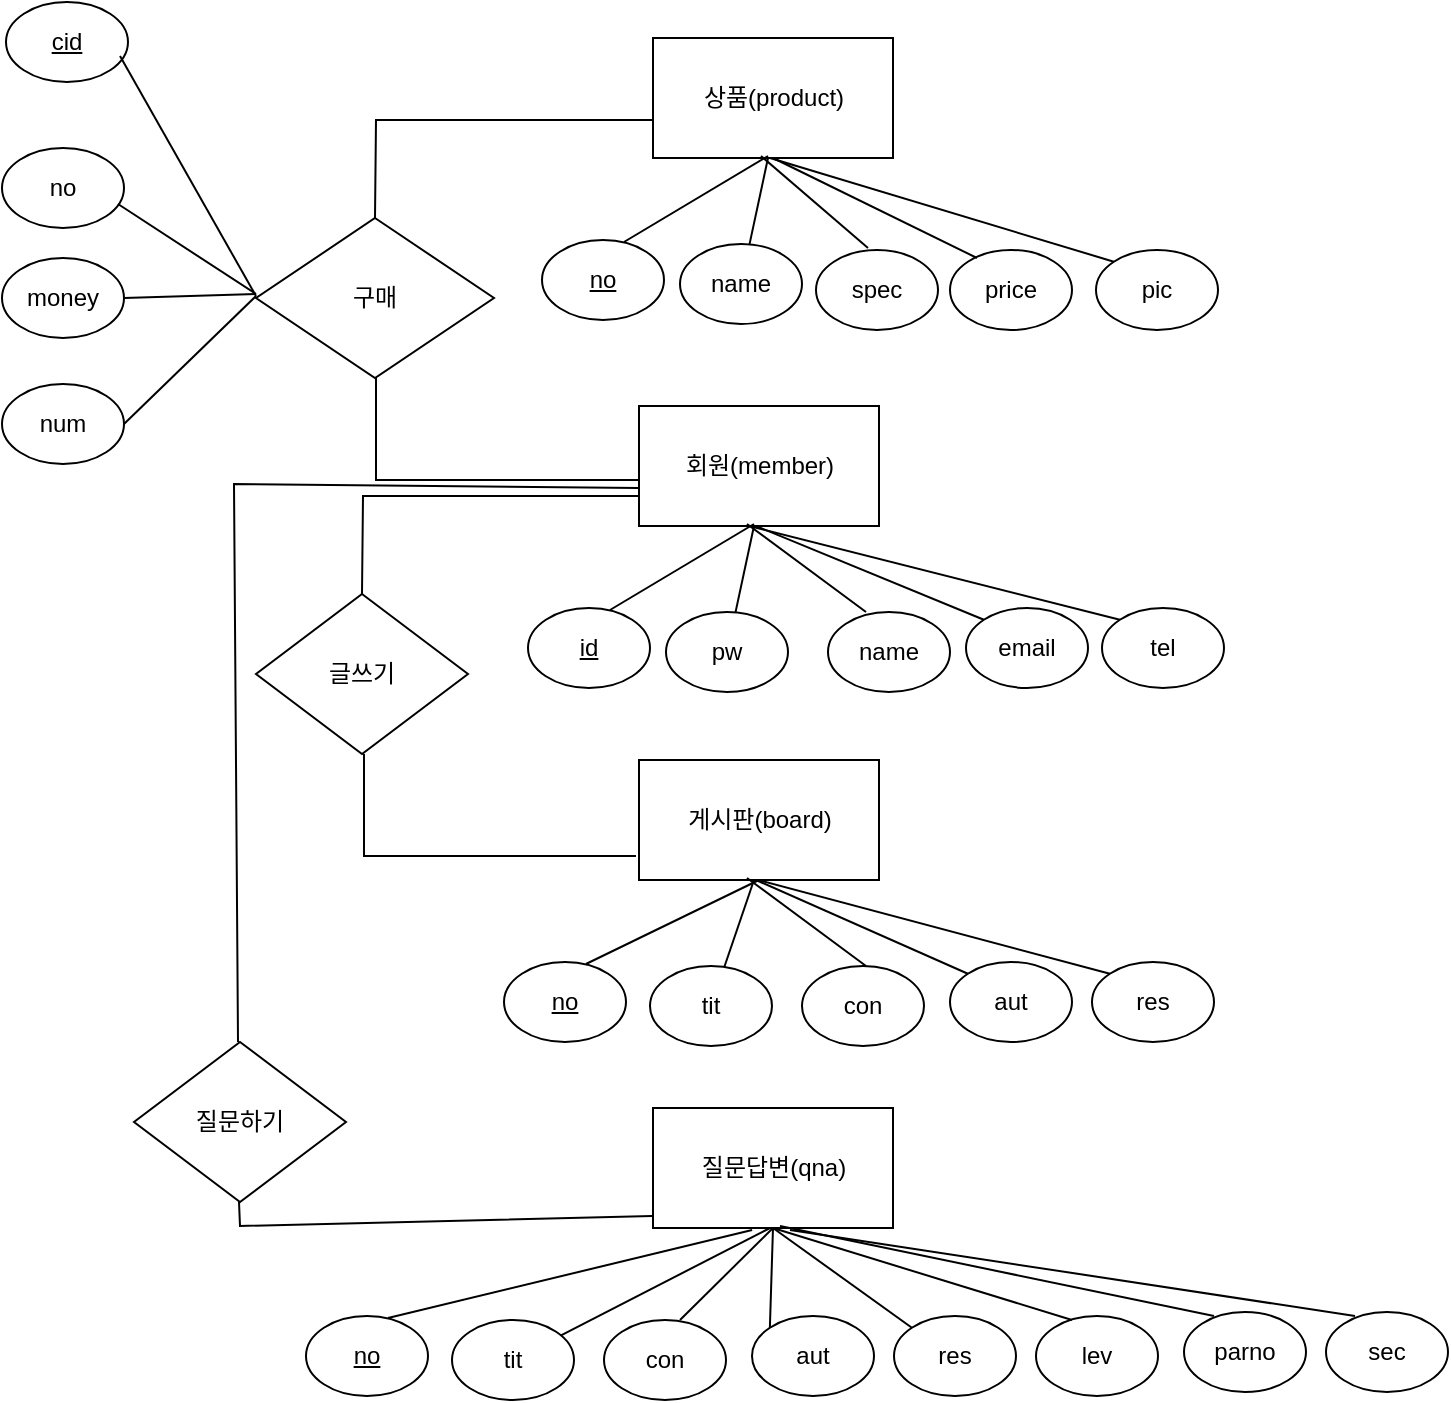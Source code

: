 <mxfile version="20.4.2" type="github">
  <diagram id="R2lEEEUBdFMjLlhIrx00" name="Page-1">
    <mxGraphModel dx="1662" dy="705" grid="0" gridSize="10" guides="1" tooltips="1" connect="1" arrows="1" fold="1" page="1" pageScale="1" pageWidth="850" pageHeight="1100" math="0" shadow="0" extFonts="Permanent Marker^https://fonts.googleapis.com/css?family=Permanent+Marker">
      <root>
        <mxCell id="0" />
        <mxCell id="1" parent="0" />
        <mxCell id="aYFYS4dmWl72IjPVExNx-1" value="회원(member)" style="rounded=0;whiteSpace=wrap;html=1;" parent="1" vertex="1">
          <mxGeometry x="414.5" y="290" width="120" height="60" as="geometry" />
        </mxCell>
        <mxCell id="aYFYS4dmWl72IjPVExNx-4" value="글쓰기" style="rhombus;whiteSpace=wrap;html=1;" parent="1" vertex="1">
          <mxGeometry x="223" y="384" width="106" height="80" as="geometry" />
        </mxCell>
        <mxCell id="aYFYS4dmWl72IjPVExNx-5" value="구매" style="rhombus;whiteSpace=wrap;html=1;" parent="1" vertex="1">
          <mxGeometry x="223" y="196" width="119" height="80" as="geometry" />
        </mxCell>
        <mxCell id="aYFYS4dmWl72IjPVExNx-7" value="&lt;u&gt;id&lt;/u&gt;" style="ellipse;whiteSpace=wrap;html=1;" parent="1" vertex="1">
          <mxGeometry x="359" y="391" width="61" height="40" as="geometry" />
        </mxCell>
        <mxCell id="aYFYS4dmWl72IjPVExNx-8" value="pw" style="ellipse;whiteSpace=wrap;html=1;" parent="1" vertex="1">
          <mxGeometry x="428" y="393" width="61" height="40" as="geometry" />
        </mxCell>
        <mxCell id="aYFYS4dmWl72IjPVExNx-9" value="name" style="ellipse;whiteSpace=wrap;html=1;" parent="1" vertex="1">
          <mxGeometry x="509" y="393" width="61" height="40" as="geometry" />
        </mxCell>
        <mxCell id="aYFYS4dmWl72IjPVExNx-10" value="email" style="ellipse;whiteSpace=wrap;html=1;" parent="1" vertex="1">
          <mxGeometry x="578" y="391" width="61" height="40" as="geometry" />
        </mxCell>
        <mxCell id="aYFYS4dmWl72IjPVExNx-22" value="" style="endArrow=none;html=1;rounded=0;exitX=0.672;exitY=0.025;exitDx=0;exitDy=0;exitPerimeter=0;" parent="1" source="aYFYS4dmWl72IjPVExNx-7" edge="1">
          <mxGeometry width="50" height="50" relative="1" as="geometry">
            <mxPoint x="422" y="399" as="sourcePoint" />
            <mxPoint x="472" y="349" as="targetPoint" />
          </mxGeometry>
        </mxCell>
        <mxCell id="aYFYS4dmWl72IjPVExNx-24" value="" style="endArrow=none;html=1;rounded=0;" parent="1" source="aYFYS4dmWl72IjPVExNx-8" edge="1">
          <mxGeometry width="50" height="50" relative="1" as="geometry">
            <mxPoint x="434.992" y="402" as="sourcePoint" />
            <mxPoint x="472" y="350" as="targetPoint" />
          </mxGeometry>
        </mxCell>
        <mxCell id="aYFYS4dmWl72IjPVExNx-25" value="" style="endArrow=none;html=1;rounded=0;entryX=0.45;entryY=0.983;entryDx=0;entryDy=0;entryPerimeter=0;" parent="1" target="aYFYS4dmWl72IjPVExNx-1" edge="1">
          <mxGeometry width="50" height="50" relative="1" as="geometry">
            <mxPoint x="528" y="393" as="sourcePoint" />
            <mxPoint x="492" y="369" as="targetPoint" />
          </mxGeometry>
        </mxCell>
        <mxCell id="aYFYS4dmWl72IjPVExNx-26" value="" style="endArrow=none;html=1;rounded=0;exitX=0;exitY=0;exitDx=0;exitDy=0;" parent="1" source="aYFYS4dmWl72IjPVExNx-10" edge="1">
          <mxGeometry width="50" height="50" relative="1" as="geometry">
            <mxPoint x="454.992" y="422" as="sourcePoint" />
            <mxPoint x="473" y="350" as="targetPoint" />
          </mxGeometry>
        </mxCell>
        <mxCell id="aYFYS4dmWl72IjPVExNx-27" value="게시판(board)" style="rounded=0;whiteSpace=wrap;html=1;" parent="1" vertex="1">
          <mxGeometry x="414.5" y="467" width="120" height="60" as="geometry" />
        </mxCell>
        <mxCell id="aYFYS4dmWl72IjPVExNx-28" value="&lt;u&gt;no&lt;/u&gt;" style="ellipse;whiteSpace=wrap;html=1;" parent="1" vertex="1">
          <mxGeometry x="347" y="568" width="61" height="40" as="geometry" />
        </mxCell>
        <mxCell id="aYFYS4dmWl72IjPVExNx-29" value="tit" style="ellipse;whiteSpace=wrap;html=1;" parent="1" vertex="1">
          <mxGeometry x="420" y="570" width="61" height="40" as="geometry" />
        </mxCell>
        <mxCell id="aYFYS4dmWl72IjPVExNx-30" value="con" style="ellipse;whiteSpace=wrap;html=1;" parent="1" vertex="1">
          <mxGeometry x="496" y="570" width="61" height="40" as="geometry" />
        </mxCell>
        <mxCell id="aYFYS4dmWl72IjPVExNx-31" value="aut" style="ellipse;whiteSpace=wrap;html=1;" parent="1" vertex="1">
          <mxGeometry x="570" y="568" width="61" height="40" as="geometry" />
        </mxCell>
        <mxCell id="aYFYS4dmWl72IjPVExNx-32" value="" style="endArrow=none;html=1;rounded=0;exitX=0.672;exitY=0.025;exitDx=0;exitDy=0;exitPerimeter=0;entryX=0.5;entryY=1;entryDx=0;entryDy=0;" parent="1" source="aYFYS4dmWl72IjPVExNx-28" target="aYFYS4dmWl72IjPVExNx-27" edge="1">
          <mxGeometry width="50" height="50" relative="1" as="geometry">
            <mxPoint x="623" y="446" as="sourcePoint" />
            <mxPoint x="673" y="396" as="targetPoint" />
          </mxGeometry>
        </mxCell>
        <mxCell id="aYFYS4dmWl72IjPVExNx-33" value="" style="endArrow=none;html=1;rounded=0;" parent="1" source="aYFYS4dmWl72IjPVExNx-29" edge="1">
          <mxGeometry width="50" height="50" relative="1" as="geometry">
            <mxPoint x="434.992" y="579" as="sourcePoint" />
            <mxPoint x="472" y="527" as="targetPoint" />
          </mxGeometry>
        </mxCell>
        <mxCell id="aYFYS4dmWl72IjPVExNx-34" value="" style="endArrow=none;html=1;rounded=0;entryX=0.45;entryY=0.983;entryDx=0;entryDy=0;entryPerimeter=0;" parent="1" target="aYFYS4dmWl72IjPVExNx-27" edge="1">
          <mxGeometry width="50" height="50" relative="1" as="geometry">
            <mxPoint x="528" y="570" as="sourcePoint" />
            <mxPoint x="492" y="546" as="targetPoint" />
          </mxGeometry>
        </mxCell>
        <mxCell id="aYFYS4dmWl72IjPVExNx-35" value="" style="endArrow=none;html=1;rounded=0;exitX=0;exitY=0;exitDx=0;exitDy=0;" parent="1" source="aYFYS4dmWl72IjPVExNx-31" edge="1">
          <mxGeometry width="50" height="50" relative="1" as="geometry">
            <mxPoint x="454.992" y="599" as="sourcePoint" />
            <mxPoint x="473" y="527" as="targetPoint" />
          </mxGeometry>
        </mxCell>
        <mxCell id="aYFYS4dmWl72IjPVExNx-37" value="상품(product)" style="rounded=0;whiteSpace=wrap;html=1;" parent="1" vertex="1">
          <mxGeometry x="421.5" y="106" width="120" height="60" as="geometry" />
        </mxCell>
        <mxCell id="aYFYS4dmWl72IjPVExNx-38" value="&lt;u&gt;no&lt;/u&gt;" style="ellipse;whiteSpace=wrap;html=1;" parent="1" vertex="1">
          <mxGeometry x="366" y="207" width="61" height="40" as="geometry" />
        </mxCell>
        <mxCell id="aYFYS4dmWl72IjPVExNx-39" value="name" style="ellipse;whiteSpace=wrap;html=1;" parent="1" vertex="1">
          <mxGeometry x="435" y="209" width="61" height="40" as="geometry" />
        </mxCell>
        <mxCell id="aYFYS4dmWl72IjPVExNx-40" value="price" style="ellipse;whiteSpace=wrap;html=1;" parent="1" vertex="1">
          <mxGeometry x="570" y="212" width="61" height="40" as="geometry" />
        </mxCell>
        <mxCell id="aYFYS4dmWl72IjPVExNx-41" value="pic" style="ellipse;whiteSpace=wrap;html=1;" parent="1" vertex="1">
          <mxGeometry x="643" y="212" width="61" height="40" as="geometry" />
        </mxCell>
        <mxCell id="aYFYS4dmWl72IjPVExNx-42" value="" style="endArrow=none;html=1;rounded=0;exitX=0.672;exitY=0.025;exitDx=0;exitDy=0;exitPerimeter=0;" parent="1" source="aYFYS4dmWl72IjPVExNx-38" edge="1">
          <mxGeometry width="50" height="50" relative="1" as="geometry">
            <mxPoint x="429" y="215" as="sourcePoint" />
            <mxPoint x="479" y="165" as="targetPoint" />
          </mxGeometry>
        </mxCell>
        <mxCell id="aYFYS4dmWl72IjPVExNx-43" value="" style="endArrow=none;html=1;rounded=0;" parent="1" source="aYFYS4dmWl72IjPVExNx-39" edge="1">
          <mxGeometry width="50" height="50" relative="1" as="geometry">
            <mxPoint x="441.992" y="218" as="sourcePoint" />
            <mxPoint x="479" y="166" as="targetPoint" />
          </mxGeometry>
        </mxCell>
        <mxCell id="aYFYS4dmWl72IjPVExNx-44" value="" style="endArrow=none;html=1;rounded=0;entryX=0.45;entryY=0.983;entryDx=0;entryDy=0;entryPerimeter=0;" parent="1" target="aYFYS4dmWl72IjPVExNx-37" edge="1">
          <mxGeometry width="50" height="50" relative="1" as="geometry">
            <mxPoint x="529" y="211" as="sourcePoint" />
            <mxPoint x="499" y="185" as="targetPoint" />
          </mxGeometry>
        </mxCell>
        <mxCell id="aYFYS4dmWl72IjPVExNx-45" value="" style="endArrow=none;html=1;rounded=0;exitX=0;exitY=0;exitDx=0;exitDy=0;" parent="1" source="aYFYS4dmWl72IjPVExNx-41" edge="1">
          <mxGeometry width="50" height="50" relative="1" as="geometry">
            <mxPoint x="461.992" y="238" as="sourcePoint" />
            <mxPoint x="480" y="166" as="targetPoint" />
          </mxGeometry>
        </mxCell>
        <mxCell id="aYFYS4dmWl72IjPVExNx-46" value="tel" style="ellipse;whiteSpace=wrap;html=1;" parent="1" vertex="1">
          <mxGeometry x="646" y="391" width="61" height="40" as="geometry" />
        </mxCell>
        <mxCell id="aYFYS4dmWl72IjPVExNx-47" value="res" style="ellipse;whiteSpace=wrap;html=1;" parent="1" vertex="1">
          <mxGeometry x="641" y="568" width="61" height="40" as="geometry" />
        </mxCell>
        <mxCell id="aYFYS4dmWl72IjPVExNx-48" value="" style="endArrow=none;html=1;rounded=0;exitX=0;exitY=0;exitDx=0;exitDy=0;" parent="1" source="aYFYS4dmWl72IjPVExNx-46" edge="1">
          <mxGeometry width="50" height="50" relative="1" as="geometry">
            <mxPoint x="583.552" y="396.741" as="sourcePoint" />
            <mxPoint x="469.44" y="350" as="targetPoint" />
          </mxGeometry>
        </mxCell>
        <mxCell id="aYFYS4dmWl72IjPVExNx-49" value="" style="endArrow=none;html=1;rounded=0;exitX=0;exitY=0;exitDx=0;exitDy=0;" parent="1" source="aYFYS4dmWl72IjPVExNx-47" edge="1">
          <mxGeometry width="50" height="50" relative="1" as="geometry">
            <mxPoint x="588.112" y="573.741" as="sourcePoint" />
            <mxPoint x="474" y="527" as="targetPoint" />
          </mxGeometry>
        </mxCell>
        <mxCell id="aYFYS4dmWl72IjPVExNx-50" value="" style="endArrow=none;html=1;rounded=0;" parent="1" edge="1">
          <mxGeometry width="50" height="50" relative="1" as="geometry">
            <mxPoint x="414" y="327" as="sourcePoint" />
            <mxPoint x="283" y="276" as="targetPoint" />
            <Array as="points">
              <mxPoint x="283" y="327" />
            </Array>
          </mxGeometry>
        </mxCell>
        <mxCell id="aYFYS4dmWl72IjPVExNx-51" value="" style="endArrow=none;html=1;rounded=0;exitX=0.5;exitY=0;exitDx=0;exitDy=0;" parent="1" source="aYFYS4dmWl72IjPVExNx-5" edge="1">
          <mxGeometry width="50" height="50" relative="1" as="geometry">
            <mxPoint x="467" y="393" as="sourcePoint" />
            <mxPoint x="421" y="147" as="targetPoint" />
            <Array as="points">
              <mxPoint x="283" y="147" />
            </Array>
          </mxGeometry>
        </mxCell>
        <mxCell id="aYFYS4dmWl72IjPVExNx-52" value="" style="endArrow=none;html=1;rounded=0;exitX=0.5;exitY=0;exitDx=0;exitDy=0;" parent="1" edge="1">
          <mxGeometry width="50" height="50" relative="1" as="geometry">
            <mxPoint x="276" y="384" as="sourcePoint" />
            <mxPoint x="414.5" y="335" as="targetPoint" />
            <Array as="points">
              <mxPoint x="276.5" y="335" />
            </Array>
          </mxGeometry>
        </mxCell>
        <mxCell id="aYFYS4dmWl72IjPVExNx-53" value="" style="endArrow=none;html=1;rounded=0;" parent="1" edge="1">
          <mxGeometry width="50" height="50" relative="1" as="geometry">
            <mxPoint x="413" y="515" as="sourcePoint" />
            <mxPoint x="277" y="464" as="targetPoint" />
            <Array as="points">
              <mxPoint x="277" y="515" />
            </Array>
          </mxGeometry>
        </mxCell>
        <mxCell id="aYFYS4dmWl72IjPVExNx-54" value="no" style="ellipse;whiteSpace=wrap;html=1;" parent="1" vertex="1">
          <mxGeometry x="96" y="161" width="61" height="40" as="geometry" />
        </mxCell>
        <mxCell id="aYFYS4dmWl72IjPVExNx-55" value="money" style="ellipse;whiteSpace=wrap;html=1;" parent="1" vertex="1">
          <mxGeometry x="96" y="216" width="61" height="40" as="geometry" />
        </mxCell>
        <mxCell id="aYFYS4dmWl72IjPVExNx-56" value="num" style="ellipse;whiteSpace=wrap;html=1;" parent="1" vertex="1">
          <mxGeometry x="96" y="279" width="61" height="40" as="geometry" />
        </mxCell>
        <mxCell id="aYFYS4dmWl72IjPVExNx-57" value="&lt;u&gt;cid&lt;/u&gt;" style="ellipse;whiteSpace=wrap;html=1;" parent="1" vertex="1">
          <mxGeometry x="98" y="88" width="61" height="40" as="geometry" />
        </mxCell>
        <mxCell id="aYFYS4dmWl72IjPVExNx-59" value="" style="endArrow=none;html=1;rounded=0;" parent="1" edge="1">
          <mxGeometry width="50" height="50" relative="1" as="geometry">
            <mxPoint x="223" y="235" as="sourcePoint" />
            <mxPoint x="155" y="115" as="targetPoint" />
          </mxGeometry>
        </mxCell>
        <mxCell id="aYFYS4dmWl72IjPVExNx-61" value="" style="endArrow=none;html=1;rounded=0;exitX=0.951;exitY=0.7;exitDx=0;exitDy=0;exitPerimeter=0;" parent="1" source="aYFYS4dmWl72IjPVExNx-54" edge="1">
          <mxGeometry width="50" height="50" relative="1" as="geometry">
            <mxPoint x="291" y="354" as="sourcePoint" />
            <mxPoint x="223" y="234" as="targetPoint" />
          </mxGeometry>
        </mxCell>
        <mxCell id="aYFYS4dmWl72IjPVExNx-62" value="" style="endArrow=none;html=1;rounded=0;exitX=1;exitY=0.5;exitDx=0;exitDy=0;" parent="1" source="aYFYS4dmWl72IjPVExNx-55" edge="1">
          <mxGeometry width="50" height="50" relative="1" as="geometry">
            <mxPoint x="291" y="354" as="sourcePoint" />
            <mxPoint x="223" y="234" as="targetPoint" />
          </mxGeometry>
        </mxCell>
        <mxCell id="aYFYS4dmWl72IjPVExNx-63" value="" style="endArrow=none;html=1;rounded=0;exitX=1;exitY=0.5;exitDx=0;exitDy=0;" parent="1" source="aYFYS4dmWl72IjPVExNx-56" edge="1">
          <mxGeometry width="50" height="50" relative="1" as="geometry">
            <mxPoint x="291" y="355" as="sourcePoint" />
            <mxPoint x="223" y="235" as="targetPoint" />
          </mxGeometry>
        </mxCell>
        <mxCell id="s2KWmyEfjigTR1WckR-P-1" value="질문답변(qna)" style="rounded=0;whiteSpace=wrap;html=1;" vertex="1" parent="1">
          <mxGeometry x="421.5" y="641" width="120" height="60" as="geometry" />
        </mxCell>
        <mxCell id="s2KWmyEfjigTR1WckR-P-2" value="&lt;u&gt;no&lt;/u&gt;" style="ellipse;whiteSpace=wrap;html=1;" vertex="1" parent="1">
          <mxGeometry x="248" y="745" width="61" height="40" as="geometry" />
        </mxCell>
        <mxCell id="s2KWmyEfjigTR1WckR-P-3" value="tit" style="ellipse;whiteSpace=wrap;html=1;" vertex="1" parent="1">
          <mxGeometry x="321" y="747" width="61" height="40" as="geometry" />
        </mxCell>
        <mxCell id="s2KWmyEfjigTR1WckR-P-4" value="con" style="ellipse;whiteSpace=wrap;html=1;" vertex="1" parent="1">
          <mxGeometry x="397" y="747" width="61" height="40" as="geometry" />
        </mxCell>
        <mxCell id="s2KWmyEfjigTR1WckR-P-5" value="aut" style="ellipse;whiteSpace=wrap;html=1;" vertex="1" parent="1">
          <mxGeometry x="471" y="745" width="61" height="40" as="geometry" />
        </mxCell>
        <mxCell id="s2KWmyEfjigTR1WckR-P-6" value="" style="endArrow=none;html=1;rounded=0;exitX=0.672;exitY=0.025;exitDx=0;exitDy=0;exitPerimeter=0;entryX=0.413;entryY=1.017;entryDx=0;entryDy=0;entryPerimeter=0;" edge="1" parent="1" source="s2KWmyEfjigTR1WckR-P-2" target="s2KWmyEfjigTR1WckR-P-1">
          <mxGeometry width="50" height="50" relative="1" as="geometry">
            <mxPoint x="524" y="623" as="sourcePoint" />
            <mxPoint x="375.5" y="704" as="targetPoint" />
          </mxGeometry>
        </mxCell>
        <mxCell id="s2KWmyEfjigTR1WckR-P-7" value="" style="endArrow=none;html=1;rounded=0;" edge="1" parent="1" source="s2KWmyEfjigTR1WckR-P-3">
          <mxGeometry width="50" height="50" relative="1" as="geometry">
            <mxPoint x="335.992" y="756" as="sourcePoint" />
            <mxPoint x="480" y="701" as="targetPoint" />
          </mxGeometry>
        </mxCell>
        <mxCell id="s2KWmyEfjigTR1WckR-P-8" value="" style="endArrow=none;html=1;rounded=0;exitX=0;exitY=0;exitDx=0;exitDy=0;entryX=0.5;entryY=1;entryDx=0;entryDy=0;" edge="1" parent="1" source="s2KWmyEfjigTR1WckR-P-5" target="s2KWmyEfjigTR1WckR-P-1">
          <mxGeometry width="50" height="50" relative="1" as="geometry">
            <mxPoint x="355.992" y="776" as="sourcePoint" />
            <mxPoint x="374" y="704" as="targetPoint" />
          </mxGeometry>
        </mxCell>
        <mxCell id="s2KWmyEfjigTR1WckR-P-9" value="res" style="ellipse;whiteSpace=wrap;html=1;" vertex="1" parent="1">
          <mxGeometry x="542" y="745" width="61" height="40" as="geometry" />
        </mxCell>
        <mxCell id="s2KWmyEfjigTR1WckR-P-10" value="" style="endArrow=none;html=1;rounded=0;exitX=0;exitY=0;exitDx=0;exitDy=0;entryX=0.5;entryY=1;entryDx=0;entryDy=0;" edge="1" parent="1" source="s2KWmyEfjigTR1WckR-P-9" target="s2KWmyEfjigTR1WckR-P-1">
          <mxGeometry width="50" height="50" relative="1" as="geometry">
            <mxPoint x="489.112" y="750.741" as="sourcePoint" />
            <mxPoint x="375" y="704" as="targetPoint" />
          </mxGeometry>
        </mxCell>
        <mxCell id="s2KWmyEfjigTR1WckR-P-11" value="lev" style="ellipse;whiteSpace=wrap;html=1;" vertex="1" parent="1">
          <mxGeometry x="613" y="745" width="61" height="40" as="geometry" />
        </mxCell>
        <mxCell id="s2KWmyEfjigTR1WckR-P-12" value="parno" style="ellipse;whiteSpace=wrap;html=1;" vertex="1" parent="1">
          <mxGeometry x="687" y="743" width="61" height="40" as="geometry" />
        </mxCell>
        <mxCell id="s2KWmyEfjigTR1WckR-P-13" value="sec" style="ellipse;whiteSpace=wrap;html=1;" vertex="1" parent="1">
          <mxGeometry x="758" y="743" width="61" height="40" as="geometry" />
        </mxCell>
        <mxCell id="s2KWmyEfjigTR1WckR-P-14" value="" style="endArrow=none;html=1;rounded=0;exitX=0;exitY=0;exitDx=0;exitDy=0;entryX=0.5;entryY=1;entryDx=0;entryDy=0;" edge="1" parent="1" target="s2KWmyEfjigTR1WckR-P-1">
          <mxGeometry width="50" height="50" relative="1" as="geometry">
            <mxPoint x="435.002" y="747.001" as="sourcePoint" />
            <mxPoint x="436.39" y="697.26" as="targetPoint" />
          </mxGeometry>
        </mxCell>
        <mxCell id="s2KWmyEfjigTR1WckR-P-15" value="" style="endArrow=none;html=1;rounded=0;exitX=0;exitY=0;exitDx=0;exitDy=0;entryX=0.5;entryY=1;entryDx=0;entryDy=0;" edge="1" parent="1" target="s2KWmyEfjigTR1WckR-P-1">
          <mxGeometry width="50" height="50" relative="1" as="geometry">
            <mxPoint x="631.002" y="747.001" as="sourcePoint" />
            <mxPoint x="561.39" y="697.26" as="targetPoint" />
          </mxGeometry>
        </mxCell>
        <mxCell id="s2KWmyEfjigTR1WckR-P-18" value="" style="endArrow=none;html=1;rounded=0;exitX=0;exitY=0;exitDx=0;exitDy=0;" edge="1" parent="1">
          <mxGeometry width="50" height="50" relative="1" as="geometry">
            <mxPoint x="702.002" y="745.001" as="sourcePoint" />
            <mxPoint x="485" y="700" as="targetPoint" />
          </mxGeometry>
        </mxCell>
        <mxCell id="s2KWmyEfjigTR1WckR-P-19" value="" style="endArrow=none;html=1;rounded=0;exitX=0;exitY=0;exitDx=0;exitDy=0;" edge="1" parent="1">
          <mxGeometry width="50" height="50" relative="1" as="geometry">
            <mxPoint x="772.502" y="745.001" as="sourcePoint" />
            <mxPoint x="490" y="702" as="targetPoint" />
          </mxGeometry>
        </mxCell>
        <mxCell id="s2KWmyEfjigTR1WckR-P-20" value="질문하기" style="rhombus;whiteSpace=wrap;html=1;" vertex="1" parent="1">
          <mxGeometry x="162" y="608" width="106" height="80" as="geometry" />
        </mxCell>
        <mxCell id="s2KWmyEfjigTR1WckR-P-21" value="" style="endArrow=none;html=1;rounded=0;" edge="1" parent="1">
          <mxGeometry width="50" height="50" relative="1" as="geometry">
            <mxPoint x="214" y="608" as="sourcePoint" />
            <mxPoint x="414.5" y="331" as="targetPoint" />
            <Array as="points">
              <mxPoint x="212" y="329" />
            </Array>
          </mxGeometry>
        </mxCell>
        <mxCell id="s2KWmyEfjigTR1WckR-P-23" value="" style="endArrow=none;html=1;rounded=0;" edge="1" parent="1">
          <mxGeometry width="50" height="50" relative="1" as="geometry">
            <mxPoint x="421" y="695" as="sourcePoint" />
            <mxPoint x="214.5" y="688" as="targetPoint" />
            <Array as="points">
              <mxPoint x="215" y="700" />
            </Array>
          </mxGeometry>
        </mxCell>
        <mxCell id="s2KWmyEfjigTR1WckR-P-24" value="spec" style="ellipse;whiteSpace=wrap;html=1;" vertex="1" parent="1">
          <mxGeometry x="503" y="212" width="61" height="40" as="geometry" />
        </mxCell>
        <mxCell id="s2KWmyEfjigTR1WckR-P-26" value="" style="endArrow=none;html=1;rounded=0;entryX=0.5;entryY=1;entryDx=0;entryDy=0;" edge="1" parent="1" target="aYFYS4dmWl72IjPVExNx-37">
          <mxGeometry width="50" height="50" relative="1" as="geometry">
            <mxPoint x="583.5" y="216" as="sourcePoint" />
            <mxPoint x="530" y="169.98" as="targetPoint" />
          </mxGeometry>
        </mxCell>
      </root>
    </mxGraphModel>
  </diagram>
</mxfile>

